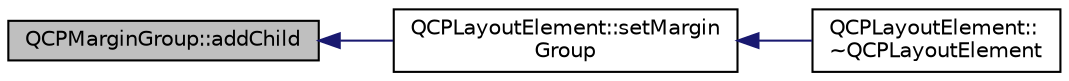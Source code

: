 digraph "QCPMarginGroup::addChild"
{
  edge [fontname="Helvetica",fontsize="10",labelfontname="Helvetica",labelfontsize="10"];
  node [fontname="Helvetica",fontsize="10",shape=record];
  rankdir="LR";
  Node1 [label="QCPMarginGroup::addChild",height=0.2,width=0.4,color="black", fillcolor="grey75", style="filled", fontcolor="black"];
  Node1 -> Node2 [dir="back",color="midnightblue",fontsize="10",style="solid",fontname="Helvetica"];
  Node2 [label="QCPLayoutElement::setMargin\lGroup",height=0.2,width=0.4,color="black", fillcolor="white", style="filled",URL="$class_q_c_p_layout_element.html#a516e56f76b6bc100e8e71d329866847d"];
  Node2 -> Node3 [dir="back",color="midnightblue",fontsize="10",style="solid",fontname="Helvetica"];
  Node3 [label="QCPLayoutElement::\l~QCPLayoutElement",height=0.2,width=0.4,color="black", fillcolor="white", style="filled",URL="$class_q_c_p_layout_element.html#a0dc52343920011b3e72d61fc94ed3400"];
}
